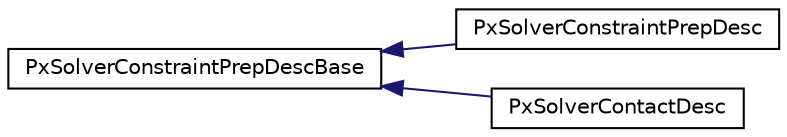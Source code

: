 digraph "Graphical Class Hierarchy"
{
  edge [fontname="Helvetica",fontsize="10",labelfontname="Helvetica",labelfontsize="10"];
  node [fontname="Helvetica",fontsize="10",shape=record];
  rankdir="LR";
  Node0 [label="PxSolverConstraintPrepDescBase",height=0.2,width=0.4,color="black", fillcolor="white", style="filled",URL="$structPxSolverConstraintPrepDescBase.html"];
  Node0 -> Node1 [dir="back",color="midnightblue",fontsize="10",style="solid",fontname="Helvetica"];
  Node1 [label="PxSolverConstraintPrepDesc",height=0.2,width=0.4,color="black", fillcolor="white", style="filled",URL="$structPxSolverConstraintPrepDesc.html"];
  Node0 -> Node2 [dir="back",color="midnightblue",fontsize="10",style="solid",fontname="Helvetica"];
  Node2 [label="PxSolverContactDesc",height=0.2,width=0.4,color="black", fillcolor="white", style="filled",URL="$structPxSolverContactDesc.html"];
}

